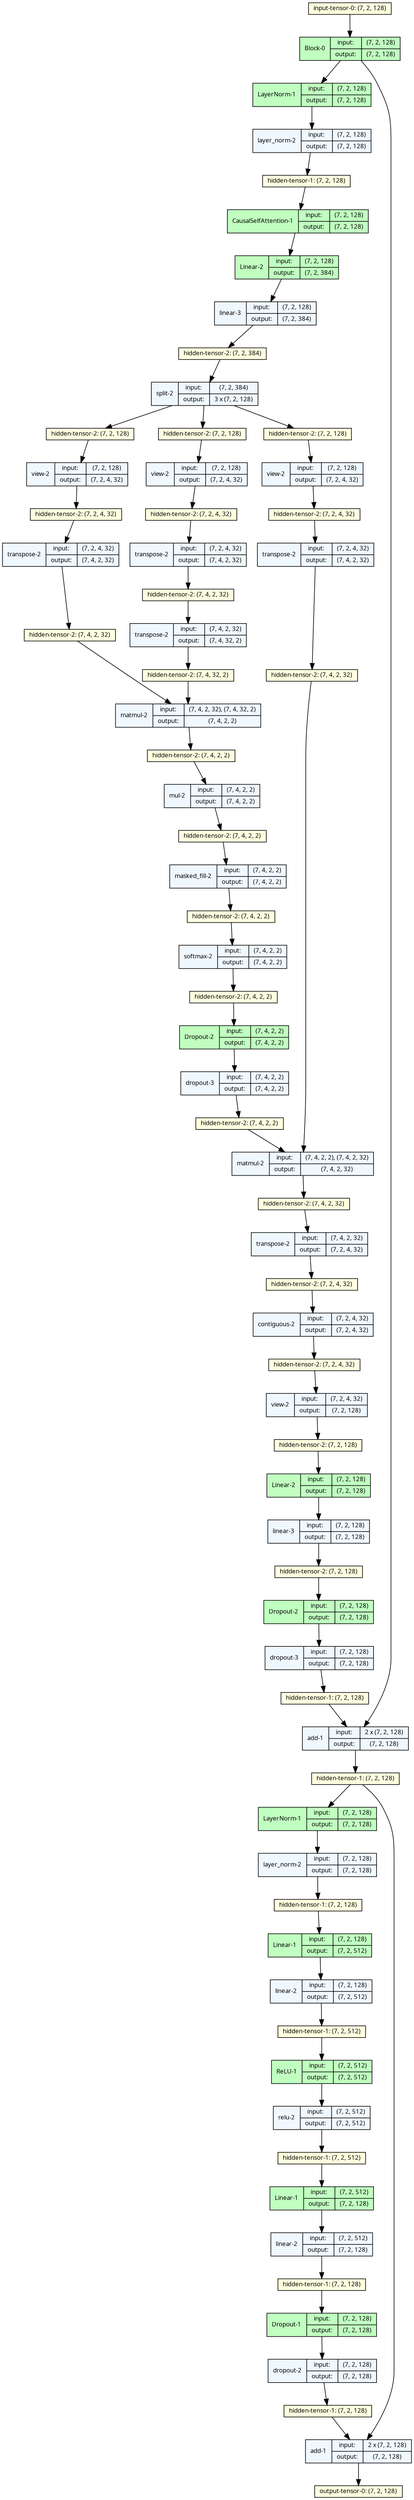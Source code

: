 strict digraph "custom-attention" {
	graph [ordering=in size="44.4,44.4"]
	node [align=left fontname="Linux libertine" fontsize=10 height=0.2 ranksep=0.1 shape=record style=filled]
	edge [fontsize=10]
	0 [label="input-tensor-0: (7, 2, 128)" fillcolor=lightyellow]
	1 [label="Block
-0|{input:|output:}|{(7, 2, 128)|(7, 2, 128)}" fillcolor=darkseagreen1]
	2 [label="LayerNorm
-1|{input:|output:}|{(7, 2, 128)|(7, 2, 128)}" fillcolor=darkseagreen1]
	3 [label="layer_norm
-2|{input:|output:}|{(7, 2, 128)|(7, 2, 128)}" fillcolor=aliceblue]
	4 [label="hidden-tensor-1: (7, 2, 128)" fillcolor=lightyellow]
	5 [label="CausalSelfAttention
-1|{input:|output:}|{(7, 2, 128)|(7, 2, 128)}" fillcolor=darkseagreen1]
	6 [label="Linear
-2|{input:|output:}|{(7, 2, 128)|(7, 2, 384)}" fillcolor=darkseagreen1]
	7 [label="linear
-3|{input:|output:}|{(7, 2, 128)|(7, 2, 384)}" fillcolor=aliceblue]
	8 [label="hidden-tensor-2: (7, 2, 384)" fillcolor=lightyellow]
	9 [label="split
-2|{input:|output:}|{(7, 2, 384)|3 x (7, 2, 128)}" fillcolor=aliceblue]
	10 [label="hidden-tensor-2: (7, 2, 128)" fillcolor=lightyellow]
	11 [label="view
-2|{input:|output:}|{(7, 2, 128)|(7, 2, 4, 32)}" fillcolor=aliceblue]
	12 [label="hidden-tensor-2: (7, 2, 4, 32)" fillcolor=lightyellow]
	13 [label="transpose
-2|{input:|output:}|{(7, 2, 4, 32)|(7, 4, 2, 32)}" fillcolor=aliceblue]
	14 [label="hidden-tensor-2: (7, 4, 2, 32)" fillcolor=lightyellow]
	15 [label="matmul
-2|{input:|output:}|{(7, 4, 2, 32), (7, 4, 32, 2)|(7, 4, 2, 2)}" fillcolor=aliceblue]
	16 [label="hidden-tensor-2: (7, 4, 2, 2)" fillcolor=lightyellow]
	17 [label="mul
-2|{input:|output:}|{(7, 4, 2, 2)|(7, 4, 2, 2)}" fillcolor=aliceblue]
	18 [label="hidden-tensor-2: (7, 4, 2, 2)" fillcolor=lightyellow]
	19 [label="masked_fill
-2|{input:|output:}|{(7, 4, 2, 2)|(7, 4, 2, 2)}" fillcolor=aliceblue]
	20 [label="hidden-tensor-2: (7, 4, 2, 2)" fillcolor=lightyellow]
	21 [label="softmax
-2|{input:|output:}|{(7, 4, 2, 2)|(7, 4, 2, 2)}" fillcolor=aliceblue]
	22 [label="hidden-tensor-2: (7, 4, 2, 2)" fillcolor=lightyellow]
	23 [label="Dropout
-2|{input:|output:}|{(7, 4, 2, 2)|(7, 4, 2, 2)}" fillcolor=darkseagreen1]
	24 [label="dropout
-3|{input:|output:}|{(7, 4, 2, 2)|(7, 4, 2, 2)}" fillcolor=aliceblue]
	25 [label="hidden-tensor-2: (7, 4, 2, 2)" fillcolor=lightyellow]
	26 [label="matmul
-2|{input:|output:}|{(7, 4, 2, 2), (7, 4, 2, 32)|(7, 4, 2, 32)}" fillcolor=aliceblue]
	27 [label="hidden-tensor-2: (7, 4, 2, 32)" fillcolor=lightyellow]
	28 [label="transpose
-2|{input:|output:}|{(7, 4, 2, 32)|(7, 2, 4, 32)}" fillcolor=aliceblue]
	29 [label="hidden-tensor-2: (7, 2, 4, 32)" fillcolor=lightyellow]
	30 [label="contiguous
-2|{input:|output:}|{(7, 2, 4, 32)|(7, 2, 4, 32)}" fillcolor=aliceblue]
	31 [label="hidden-tensor-2: (7, 2, 4, 32)" fillcolor=lightyellow]
	32 [label="view
-2|{input:|output:}|{(7, 2, 4, 32)|(7, 2, 128)}" fillcolor=aliceblue]
	33 [label="hidden-tensor-2: (7, 2, 128)" fillcolor=lightyellow]
	34 [label="Linear
-2|{input:|output:}|{(7, 2, 128)|(7, 2, 128)}" fillcolor=darkseagreen1]
	35 [label="linear
-3|{input:|output:}|{(7, 2, 128)|(7, 2, 128)}" fillcolor=aliceblue]
	36 [label="hidden-tensor-2: (7, 2, 128)" fillcolor=lightyellow]
	37 [label="Dropout
-2|{input:|output:}|{(7, 2, 128)|(7, 2, 128)}" fillcolor=darkseagreen1]
	38 [label="dropout
-3|{input:|output:}|{(7, 2, 128)|(7, 2, 128)}" fillcolor=aliceblue]
	39 [label="hidden-tensor-1: (7, 2, 128)" fillcolor=lightyellow]
	40 [label="add
-1|{input:|output:}|{2 x (7, 2, 128)|(7, 2, 128)}" fillcolor=aliceblue]
	41 [label="hidden-tensor-1: (7, 2, 128)" fillcolor=lightyellow]
	42 [label="LayerNorm
-1|{input:|output:}|{(7, 2, 128)|(7, 2, 128)}" fillcolor=darkseagreen1]
	43 [label="layer_norm
-2|{input:|output:}|{(7, 2, 128)|(7, 2, 128)}" fillcolor=aliceblue]
	44 [label="hidden-tensor-1: (7, 2, 128)" fillcolor=lightyellow]
	45 [label="Linear
-1|{input:|output:}|{(7, 2, 128)|(7, 2, 512)}" fillcolor=darkseagreen1]
	46 [label="linear
-2|{input:|output:}|{(7, 2, 128)|(7, 2, 512)}" fillcolor=aliceblue]
	47 [label="hidden-tensor-1: (7, 2, 512)" fillcolor=lightyellow]
	48 [label="ReLU
-1|{input:|output:}|{(7, 2, 512)|(7, 2, 512)}" fillcolor=darkseagreen1]
	49 [label="relu
-2|{input:|output:}|{(7, 2, 512)|(7, 2, 512)}" fillcolor=aliceblue]
	50 [label="hidden-tensor-1: (7, 2, 512)" fillcolor=lightyellow]
	51 [label="Linear
-1|{input:|output:}|{(7, 2, 512)|(7, 2, 128)}" fillcolor=darkseagreen1]
	52 [label="linear
-2|{input:|output:}|{(7, 2, 512)|(7, 2, 128)}" fillcolor=aliceblue]
	53 [label="hidden-tensor-1: (7, 2, 128)" fillcolor=lightyellow]
	54 [label="Dropout
-1|{input:|output:}|{(7, 2, 128)|(7, 2, 128)}" fillcolor=darkseagreen1]
	55 [label="dropout
-2|{input:|output:}|{(7, 2, 128)|(7, 2, 128)}" fillcolor=aliceblue]
	56 [label="hidden-tensor-1: (7, 2, 128)" fillcolor=lightyellow]
	57 [label="add
-1|{input:|output:}|{2 x (7, 2, 128)|(7, 2, 128)}" fillcolor=aliceblue]
	58 [label="output-tensor-0: (7, 2, 128)" fillcolor=lightyellow]
	9 [label="split
-2|{input:|output:}|{(7, 2, 384)|3 x (7, 2, 128)}" fillcolor=aliceblue]
	59 [label="hidden-tensor-2: (7, 2, 128)" fillcolor=lightyellow]
	60 [label="view
-2|{input:|output:}|{(7, 2, 128)|(7, 2, 4, 32)}" fillcolor=aliceblue]
	61 [label="hidden-tensor-2: (7, 2, 4, 32)" fillcolor=lightyellow]
	62 [label="transpose
-2|{input:|output:}|{(7, 2, 4, 32)|(7, 4, 2, 32)}" fillcolor=aliceblue]
	63 [label="hidden-tensor-2: (7, 4, 2, 32)" fillcolor=lightyellow]
	64 [label="transpose
-2|{input:|output:}|{(7, 4, 2, 32)|(7, 4, 32, 2)}" fillcolor=aliceblue]
	65 [label="hidden-tensor-2: (7, 4, 32, 2)" fillcolor=lightyellow]
	9 [label="split
-2|{input:|output:}|{(7, 2, 384)|3 x (7, 2, 128)}" fillcolor=aliceblue]
	66 [label="hidden-tensor-2: (7, 2, 128)" fillcolor=lightyellow]
	67 [label="view
-2|{input:|output:}|{(7, 2, 128)|(7, 2, 4, 32)}" fillcolor=aliceblue]
	68 [label="hidden-tensor-2: (7, 2, 4, 32)" fillcolor=lightyellow]
	69 [label="transpose
-2|{input:|output:}|{(7, 2, 4, 32)|(7, 4, 2, 32)}" fillcolor=aliceblue]
	70 [label="hidden-tensor-2: (7, 4, 2, 32)" fillcolor=lightyellow]
	1 [label="Block
-0|{input:|output:}|{(7, 2, 128)|(7, 2, 128)}" fillcolor=darkseagreen1]
	0 -> 1
	1 -> 2
	2 -> 3
	3 -> 4
	4 -> 5
	5 -> 6
	6 -> 7
	7 -> 8
	8 -> 9
	9 -> 10
	10 -> 11
	11 -> 12
	12 -> 13
	13 -> 14
	14 -> 15
	15 -> 16
	16 -> 17
	17 -> 18
	18 -> 19
	19 -> 20
	20 -> 21
	21 -> 22
	22 -> 23
	23 -> 24
	24 -> 25
	25 -> 26
	26 -> 27
	27 -> 28
	28 -> 29
	29 -> 30
	30 -> 31
	31 -> 32
	32 -> 33
	33 -> 34
	34 -> 35
	35 -> 36
	36 -> 37
	37 -> 38
	38 -> 39
	39 -> 40
	40 -> 41
	41 -> 42
	42 -> 43
	43 -> 44
	44 -> 45
	45 -> 46
	46 -> 47
	47 -> 48
	48 -> 49
	49 -> 50
	50 -> 51
	51 -> 52
	52 -> 53
	53 -> 54
	54 -> 55
	55 -> 56
	56 -> 57
	57 -> 58
	41 -> 57
	9 -> 59
	59 -> 60
	60 -> 61
	61 -> 62
	62 -> 63
	63 -> 64
	64 -> 65
	65 -> 15
	9 -> 66
	66 -> 67
	67 -> 68
	68 -> 69
	69 -> 70
	70 -> 26
	1 -> 40
}
